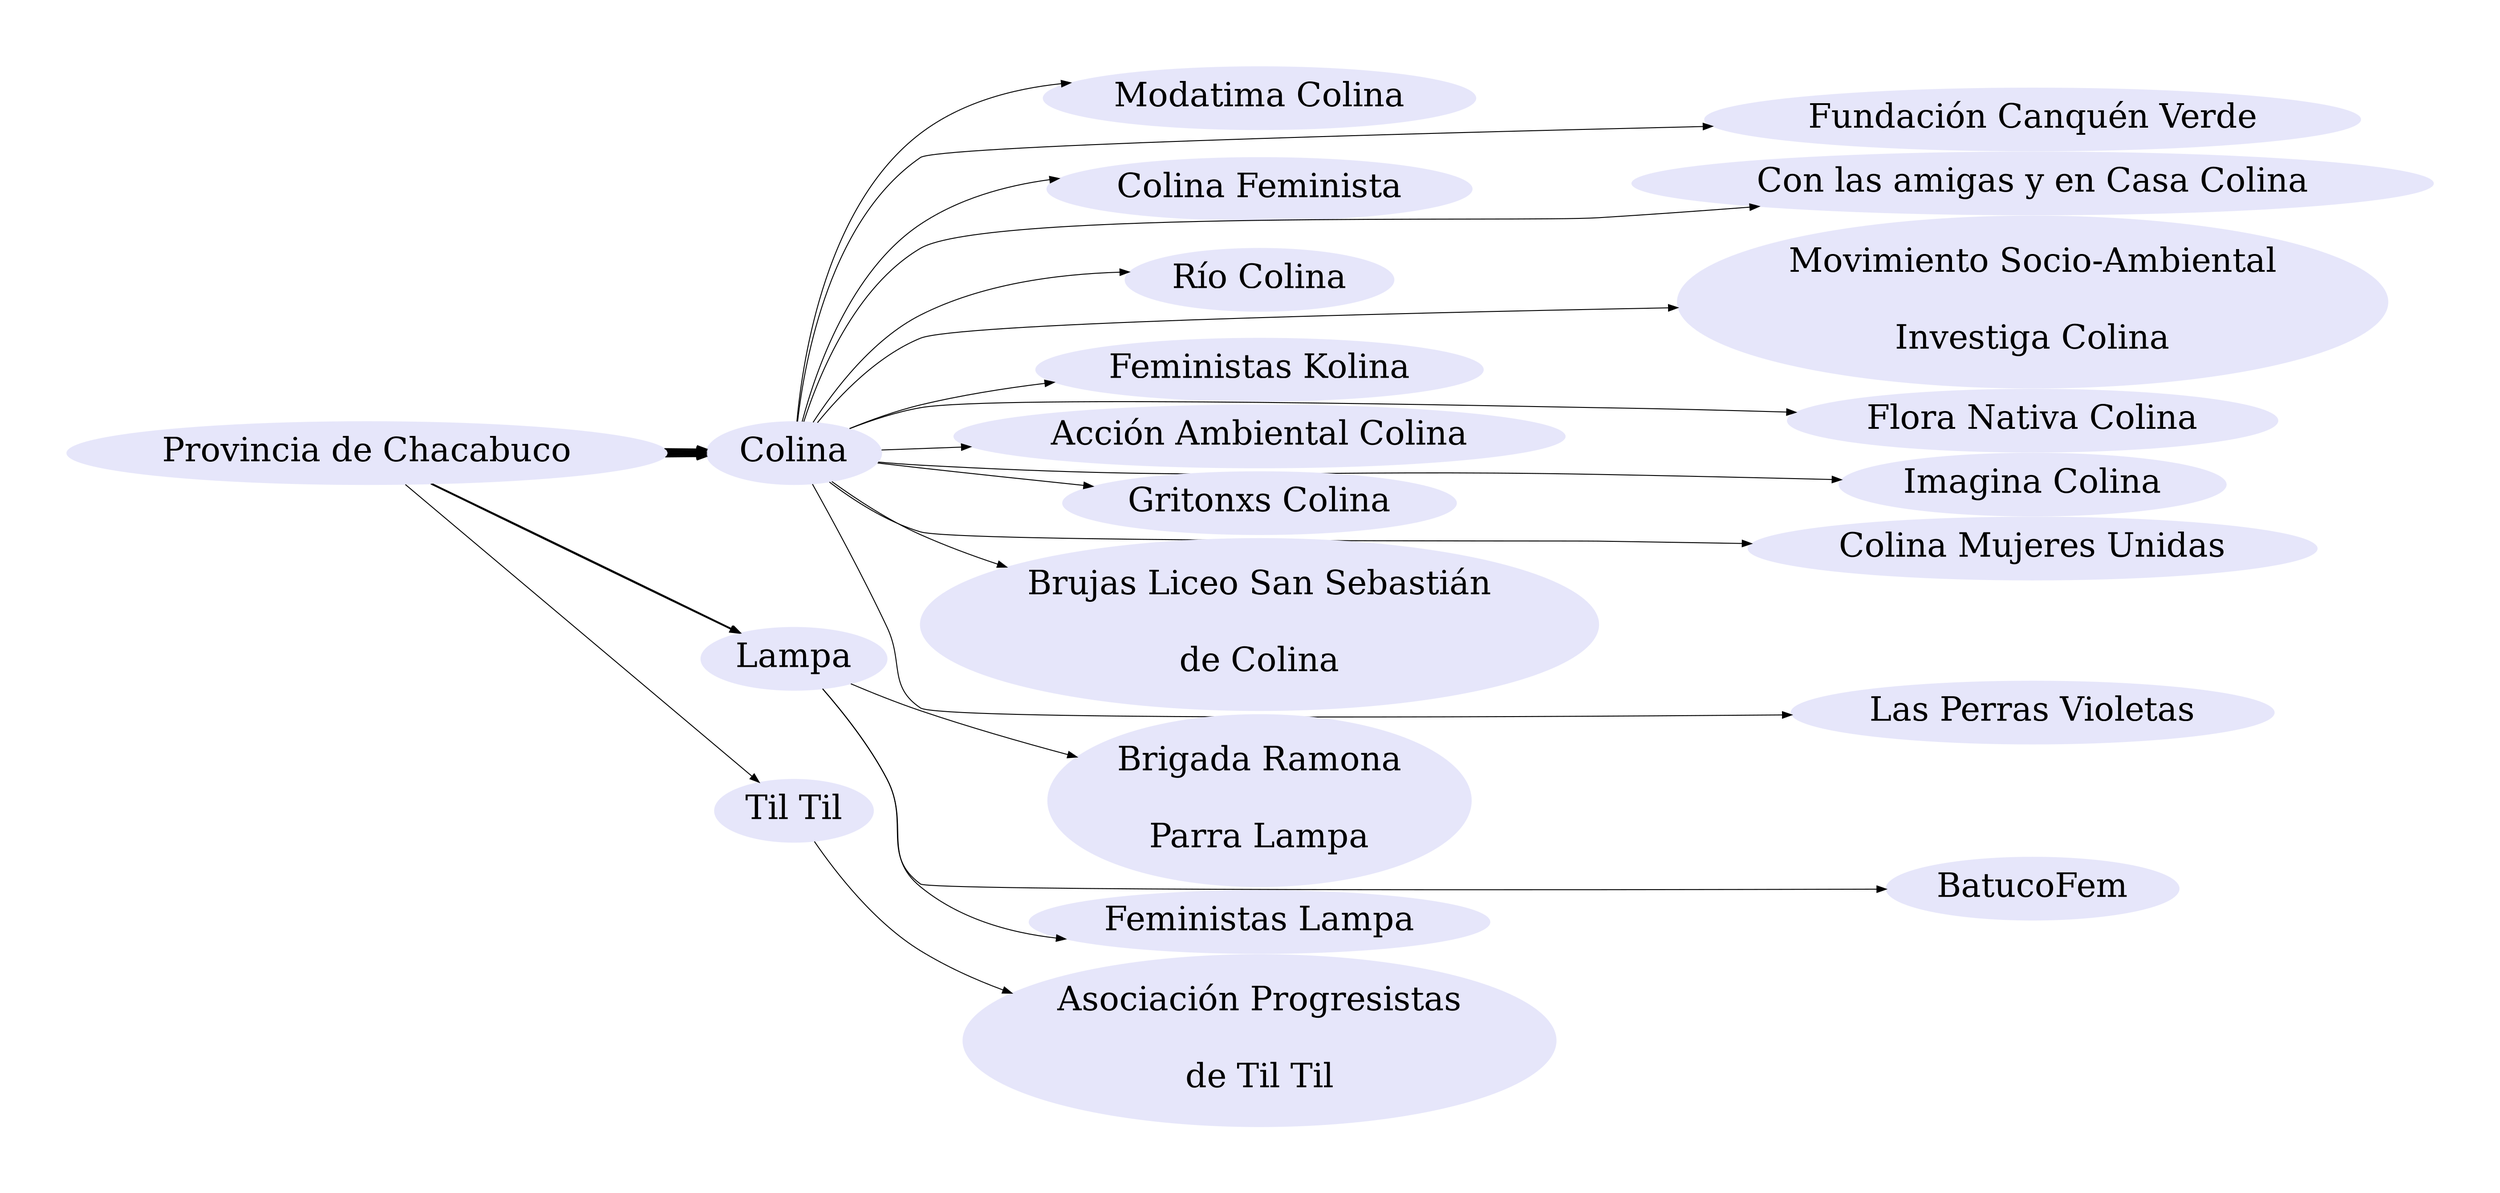 digraph {
	graph [K=4,
		nodesep=0,
		overlap=false,
		pad=1,
		rankdir=LR,
		repulsiveforce=1
	];
	node [color=lavender,
		fontsize=36,
		style=filled
	];
	"Provincia de Chacabuco" -> Colina;
	"Provincia de Chacabuco" -> Colina;
	"Provincia de Chacabuco" -> Colina;
	"Provincia de Chacabuco" -> Colina;
	"Provincia de Chacabuco" -> Colina;
	"Provincia de Chacabuco" -> Colina;
	"Provincia de Chacabuco" -> Colina;
	"Provincia de Chacabuco" -> Colina;
	"Provincia de Chacabuco" -> Colina;
	"Provincia de Chacabuco" -> Colina;
	"Provincia de Chacabuco" -> Colina;
	"Provincia de Chacabuco" -> Colina;
	"Provincia de Chacabuco" -> Colina;
	"Provincia de Chacabuco" -> Colina;
	"Provincia de Chacabuco" -> Lampa;
	"Provincia de Chacabuco" -> Lampa;
	"Provincia de Chacabuco" -> Lampa;
	"Provincia de Chacabuco" -> "Til Til";
	Colina -> "Modatima Colina"	[minlen=1];
	Colina -> "Fundación Canquén Verde"	[minlen=2];
	Colina -> "Colina Feminista"	[minlen=1];
	Colina -> "Con las amigas y en Casa Colina"	[minlen=2];
	Colina -> "Río Colina"	[minlen=1];
	Colina -> "Movimiento Socio-Ambiental
Investiga Colina"	[minlen=2];
	Colina -> "Feministas Kolina"	[minlen=1];
	Colina -> "Flora Nativa Colina"	[minlen=2];
	Colina -> "Acción Ambiental Colina"	[minlen=1];
	Colina -> "Imagina Colina"	[minlen=2];
	Colina -> "Gritonxs Colina"	[minlen=1];
	Colina -> "Colina Mujeres Unidas"	[minlen=2];
	Colina -> "Brujas Liceo San Sebastián
de Colina"	[minlen=1];
	Colina -> "Las Perras Violetas"	[minlen=2];
	Lampa -> "Brigada Ramona
Parra Lampa"	[minlen=1];
	Lampa -> BatucoFem	[minlen=2];
	Lampa -> "Feministas Lampa"	[minlen=1];
	"Til Til" -> "Asociación Progresistas
de Til Til"	[minlen=1];
}
